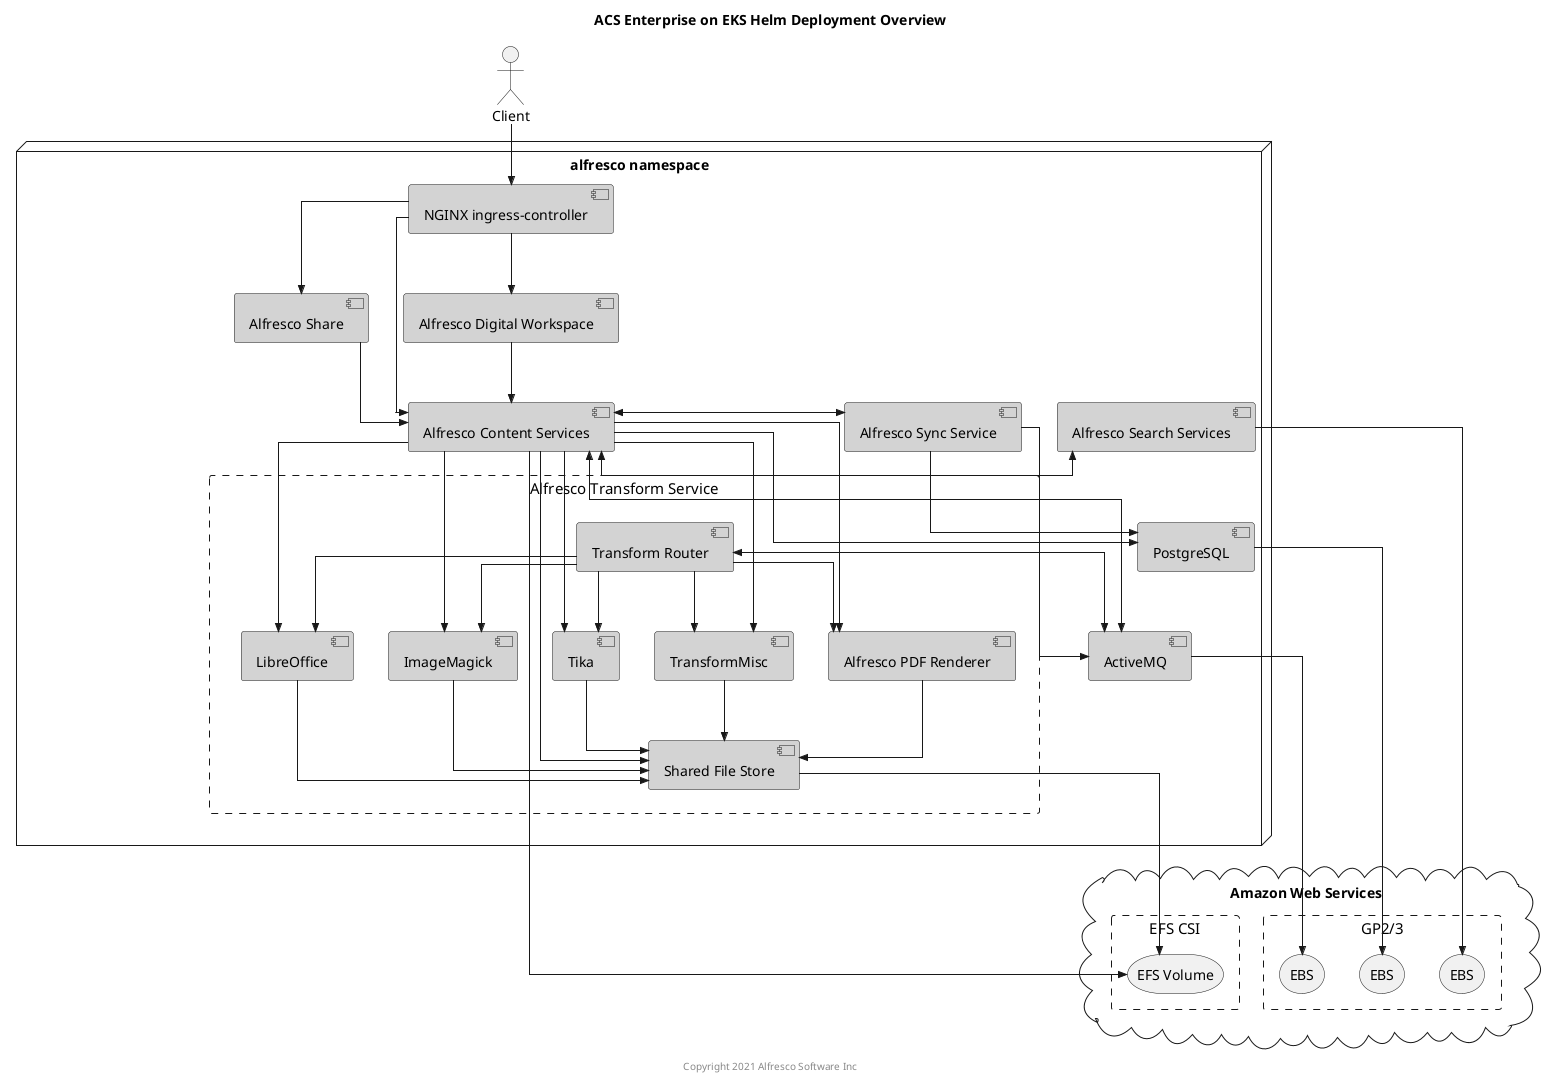 @startuml

Title: ACS Enterprise on EKS Helm Deployment Overview

skinparam componentStyle uml2
skinparam linetype ortho
skinparam rectangle {
    BorderStyle dashed
    FontSize 15
    FontStyle none
}

actor Client

node "alfresco namespace" {
    component "NGINX ingress-controller" as nginx #lightgrey
    together {
        component "Alfresco Digital Workspace" as adw #lightgrey
        component "Alfresco Share" as share #lightgrey
    }
    component "Alfresco Content Services" as acs #lightgrey
    component "Alfresco Search Services" as ass #lightgrey
    component "Alfresco Sync Service" as sync #lightgrey
    component "PostgreSQL" as psql #lightgrey
    component "ActiveMQ" as amq #lightgrey
    rectangle "Alfresco Transform Service" as ats {
        component "Transform Router" as tr #lightgrey
        component "Shared File Store" as sfs #lightgrey
        component "Alfresco PDF Renderer" as pdfr #lightgrey
        component "LibreOffice" as libr #lightgrey
        component "ImageMagick" as img #lightgrey
        component "Tika" as tika #lightgrey
        component "TransformMisc" as misc #lightgrey
    }
}

cloud "Amazon Web Services" {
    rectangle "GP2/3" {
        storage "EBS" as ebs1
        storage "EBS" as ebs2
        storage "EBS" as ebs3
    }
    rectangle "EFS CSI" {
        storage "EFS Volume" as vc
    }
}

Client -->> nginx

nginx -->> acs
nginx -->> share
nginx -->> adw

acs -[hidden]- ats
acs -->> vc
amq -->> ebs1
psql -->> ebs2
sfs -->> vc
ass -->> ebs3

acs -->> psql
acs -->> pdfr
acs -->> libr
acs -->> img
acs -->> tika
acs -->> misc
acs -->> sfs
acs <<-->> amq
tr -->> pdfr
tr -->> libr
tr -->> img
tr -->> tika
tr -->> misc
tr <<-->> amq
pdfr -->> sfs
libr -->> sfs
img -->> sfs
tika -->> sfs
misc -->> sfs
share -->> acs
adw ->> acs

acs <<->> ass
sync <<->> acs
sync -->> psql
sync -->> amq

center footer Copyright 2021 Alfresco Software Inc

@enduml
